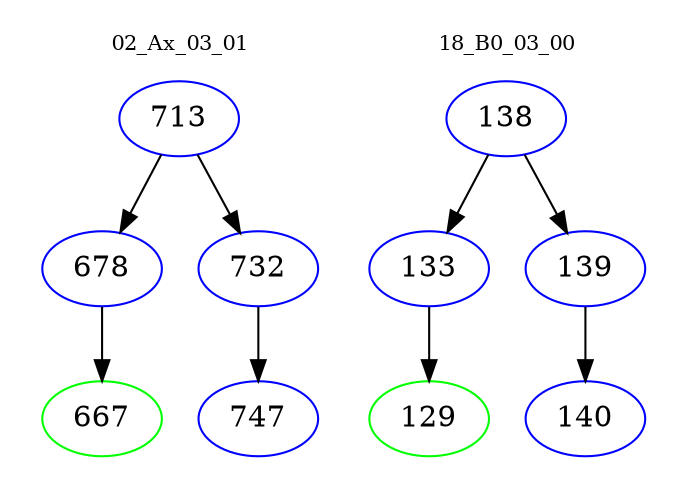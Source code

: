 digraph{
subgraph cluster_0 {
color = white
label = "02_Ax_03_01";
fontsize=10;
T0_713 [label="713", color="blue"]
T0_713 -> T0_678 [color="black"]
T0_678 [label="678", color="blue"]
T0_678 -> T0_667 [color="black"]
T0_667 [label="667", color="green"]
T0_713 -> T0_732 [color="black"]
T0_732 [label="732", color="blue"]
T0_732 -> T0_747 [color="black"]
T0_747 [label="747", color="blue"]
}
subgraph cluster_1 {
color = white
label = "18_B0_03_00";
fontsize=10;
T1_138 [label="138", color="blue"]
T1_138 -> T1_133 [color="black"]
T1_133 [label="133", color="blue"]
T1_133 -> T1_129 [color="black"]
T1_129 [label="129", color="green"]
T1_138 -> T1_139 [color="black"]
T1_139 [label="139", color="blue"]
T1_139 -> T1_140 [color="black"]
T1_140 [label="140", color="blue"]
}
}
